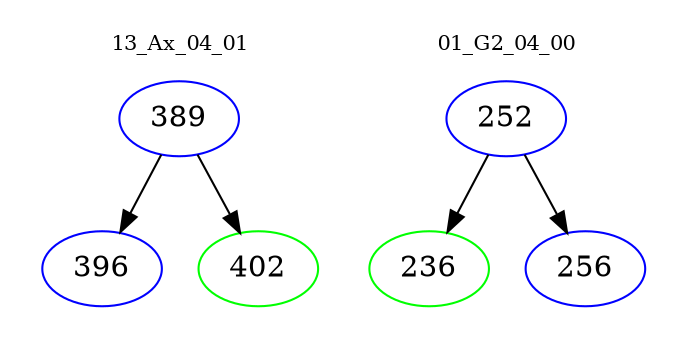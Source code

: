 digraph{
subgraph cluster_0 {
color = white
label = "13_Ax_04_01";
fontsize=10;
T0_389 [label="389", color="blue"]
T0_389 -> T0_396 [color="black"]
T0_396 [label="396", color="blue"]
T0_389 -> T0_402 [color="black"]
T0_402 [label="402", color="green"]
}
subgraph cluster_1 {
color = white
label = "01_G2_04_00";
fontsize=10;
T1_252 [label="252", color="blue"]
T1_252 -> T1_236 [color="black"]
T1_236 [label="236", color="green"]
T1_252 -> T1_256 [color="black"]
T1_256 [label="256", color="blue"]
}
}
